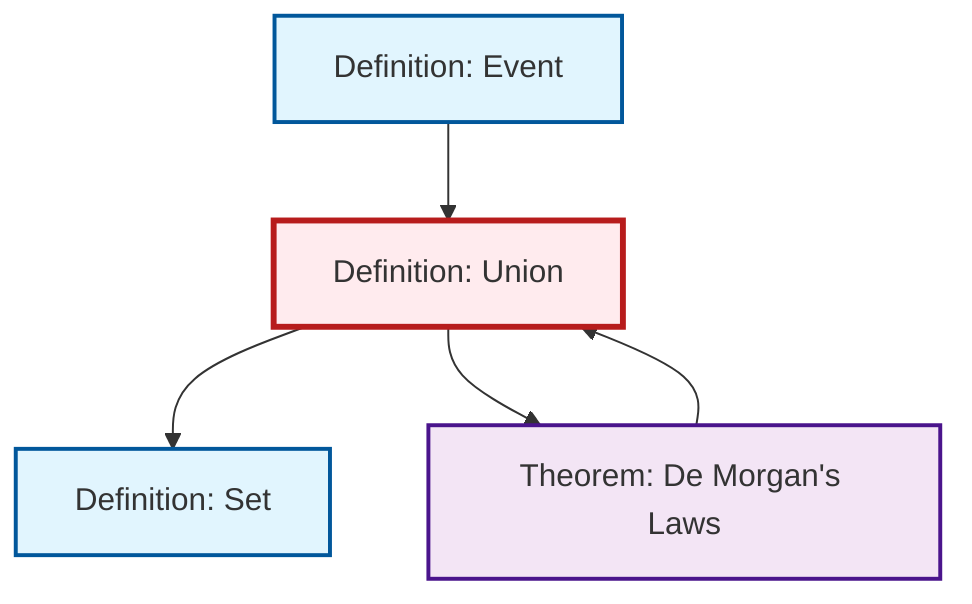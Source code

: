 graph TD
    classDef definition fill:#e1f5fe,stroke:#01579b,stroke-width:2px
    classDef theorem fill:#f3e5f5,stroke:#4a148c,stroke-width:2px
    classDef axiom fill:#fff3e0,stroke:#e65100,stroke-width:2px
    classDef example fill:#e8f5e9,stroke:#1b5e20,stroke-width:2px
    classDef current fill:#ffebee,stroke:#b71c1c,stroke-width:3px
    def-event["Definition: Event"]:::definition
    def-set["Definition: Set"]:::definition
    thm-de-morgan["Theorem: De Morgan's Laws"]:::theorem
    def-union["Definition: Union"]:::definition
    def-union --> def-set
    thm-de-morgan --> def-union
    def-union --> thm-de-morgan
    def-event --> def-union
    class def-union current